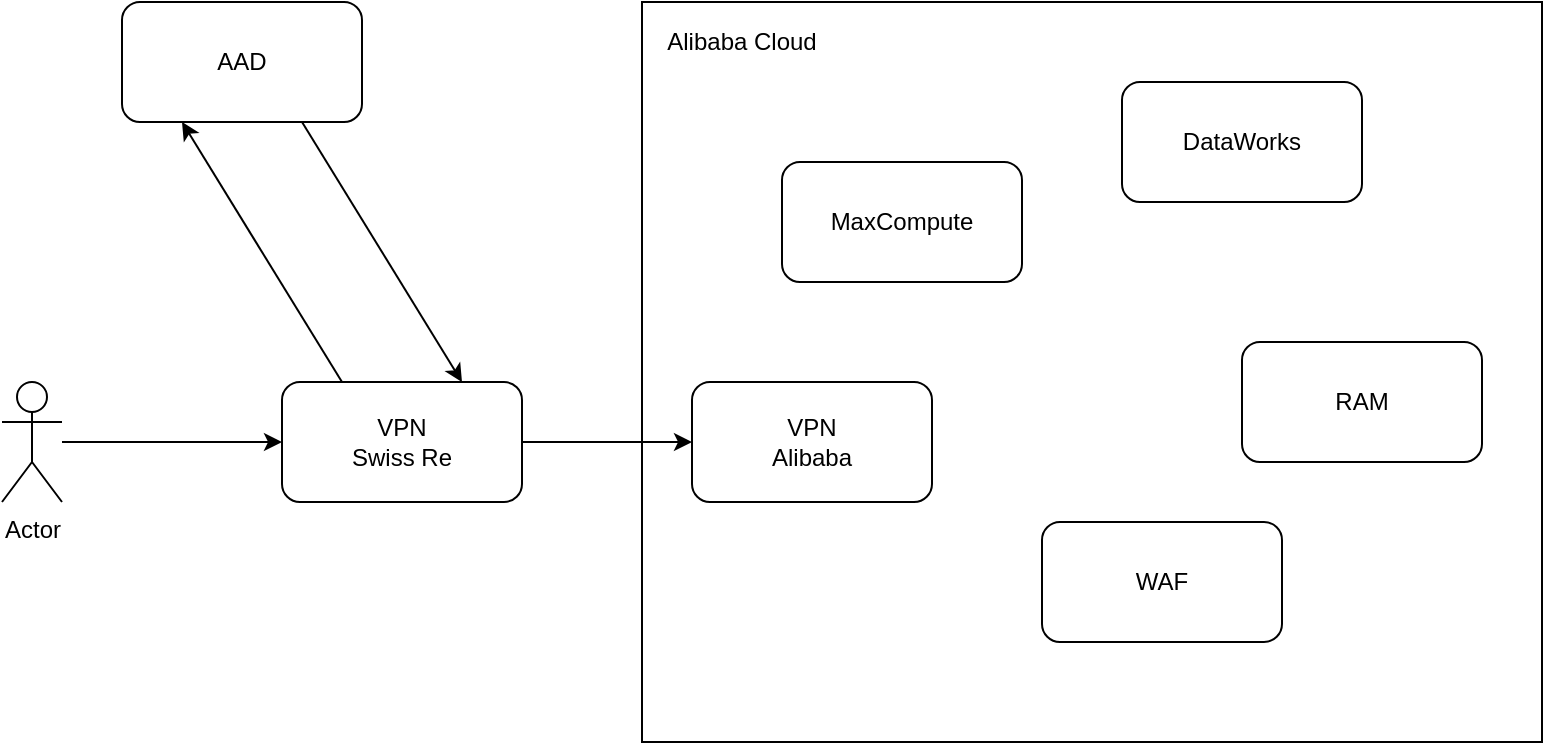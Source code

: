 <mxfile version="14.6.11" type="github"><diagram id="gjXcGqAnIOg4mggh98It" name="Page-1"><mxGraphModel dx="1022" dy="446" grid="1" gridSize="10" guides="1" tooltips="1" connect="1" arrows="1" fold="1" page="1" pageScale="1" pageWidth="850" pageHeight="1100" math="0" shadow="0"><root><mxCell id="0"/><mxCell id="1" parent="0"/><mxCell id="w-un9-0dcEn4B8GiLVE4-15" value="" style="group" parent="1" vertex="1" connectable="0"><mxGeometry x="340" y="20" width="450" height="370" as="geometry"/></mxCell><mxCell id="w-un9-0dcEn4B8GiLVE4-13" value="" style="rounded=0;whiteSpace=wrap;html=1;" parent="w-un9-0dcEn4B8GiLVE4-15" vertex="1"><mxGeometry width="450" height="370" as="geometry"/></mxCell><mxCell id="w-un9-0dcEn4B8GiLVE4-14" value="Alibaba Cloud" style="text;html=1;strokeColor=none;fillColor=none;align=center;verticalAlign=middle;whiteSpace=wrap;rounded=0;" parent="w-un9-0dcEn4B8GiLVE4-15" vertex="1"><mxGeometry x="10" y="10" width="80" height="20" as="geometry"/></mxCell><mxCell id="w-un9-0dcEn4B8GiLVE4-4" value="WAF" style="rounded=1;whiteSpace=wrap;html=1;" parent="w-un9-0dcEn4B8GiLVE4-15" vertex="1"><mxGeometry x="200" y="260" width="120" height="60" as="geometry"/></mxCell><mxCell id="w-un9-0dcEn4B8GiLVE4-6" value="VPN&lt;br&gt;Alibaba" style="rounded=1;whiteSpace=wrap;html=1;" parent="w-un9-0dcEn4B8GiLVE4-15" vertex="1"><mxGeometry x="25" y="190" width="120" height="60" as="geometry"/></mxCell><mxCell id="fw10Xa6fPsUixnaEa7Mn-1" value="MaxCompute" style="rounded=1;whiteSpace=wrap;html=1;" parent="w-un9-0dcEn4B8GiLVE4-15" vertex="1"><mxGeometry x="70" y="80" width="120" height="60" as="geometry"/></mxCell><mxCell id="w-un9-0dcEn4B8GiLVE4-2" value="DataWorks" style="rounded=1;whiteSpace=wrap;html=1;" parent="1" vertex="1"><mxGeometry x="580" y="60" width="120" height="60" as="geometry"/></mxCell><mxCell id="w-un9-0dcEn4B8GiLVE4-3" value="AAD" style="rounded=1;whiteSpace=wrap;html=1;" parent="1" vertex="1"><mxGeometry x="80" y="20" width="120" height="60" as="geometry"/></mxCell><mxCell id="w-un9-0dcEn4B8GiLVE4-5" value="RAM" style="rounded=1;whiteSpace=wrap;html=1;" parent="1" vertex="1"><mxGeometry x="640" y="190" width="120" height="60" as="geometry"/></mxCell><mxCell id="w-un9-0dcEn4B8GiLVE4-7" value="VPN&lt;br&gt;Swiss Re" style="rounded=1;whiteSpace=wrap;html=1;" parent="1" vertex="1"><mxGeometry x="160" y="210" width="120" height="60" as="geometry"/></mxCell><mxCell id="w-un9-0dcEn4B8GiLVE4-8" value="Actor" style="shape=umlActor;verticalLabelPosition=bottom;verticalAlign=top;html=1;outlineConnect=0;" parent="1" vertex="1"><mxGeometry x="20" y="210" width="30" height="60" as="geometry"/></mxCell><mxCell id="w-un9-0dcEn4B8GiLVE4-9" value="" style="endArrow=classic;html=1;" parent="1" source="w-un9-0dcEn4B8GiLVE4-8" target="w-un9-0dcEn4B8GiLVE4-7" edge="1"><mxGeometry width="50" height="50" relative="1" as="geometry"><mxPoint x="80" y="400" as="sourcePoint"/><mxPoint x="130" y="350" as="targetPoint"/></mxGeometry></mxCell><mxCell id="w-un9-0dcEn4B8GiLVE4-10" value="" style="endArrow=classic;html=1;exitX=0.25;exitY=0;exitDx=0;exitDy=0;entryX=0.25;entryY=1;entryDx=0;entryDy=0;" parent="1" source="w-un9-0dcEn4B8GiLVE4-7" target="w-un9-0dcEn4B8GiLVE4-3" edge="1"><mxGeometry width="50" height="50" relative="1" as="geometry"><mxPoint x="160" y="180" as="sourcePoint"/><mxPoint x="210" y="130" as="targetPoint"/></mxGeometry></mxCell><mxCell id="w-un9-0dcEn4B8GiLVE4-11" value="" style="endArrow=classic;html=1;exitX=0.75;exitY=1;exitDx=0;exitDy=0;entryX=0.75;entryY=0;entryDx=0;entryDy=0;" parent="1" source="w-un9-0dcEn4B8GiLVE4-3" target="w-un9-0dcEn4B8GiLVE4-7" edge="1"><mxGeometry width="50" height="50" relative="1" as="geometry"><mxPoint x="200" y="220" as="sourcePoint"/><mxPoint x="120" y="90" as="targetPoint"/></mxGeometry></mxCell><mxCell id="w-un9-0dcEn4B8GiLVE4-12" value="" style="endArrow=classic;html=1;exitX=1;exitY=0.5;exitDx=0;exitDy=0;entryX=0;entryY=0.5;entryDx=0;entryDy=0;" parent="1" source="w-un9-0dcEn4B8GiLVE4-7" target="w-un9-0dcEn4B8GiLVE4-6" edge="1"><mxGeometry width="50" height="50" relative="1" as="geometry"><mxPoint x="230" y="360" as="sourcePoint"/><mxPoint x="280" y="310" as="targetPoint"/></mxGeometry></mxCell></root></mxGraphModel></diagram></mxfile>